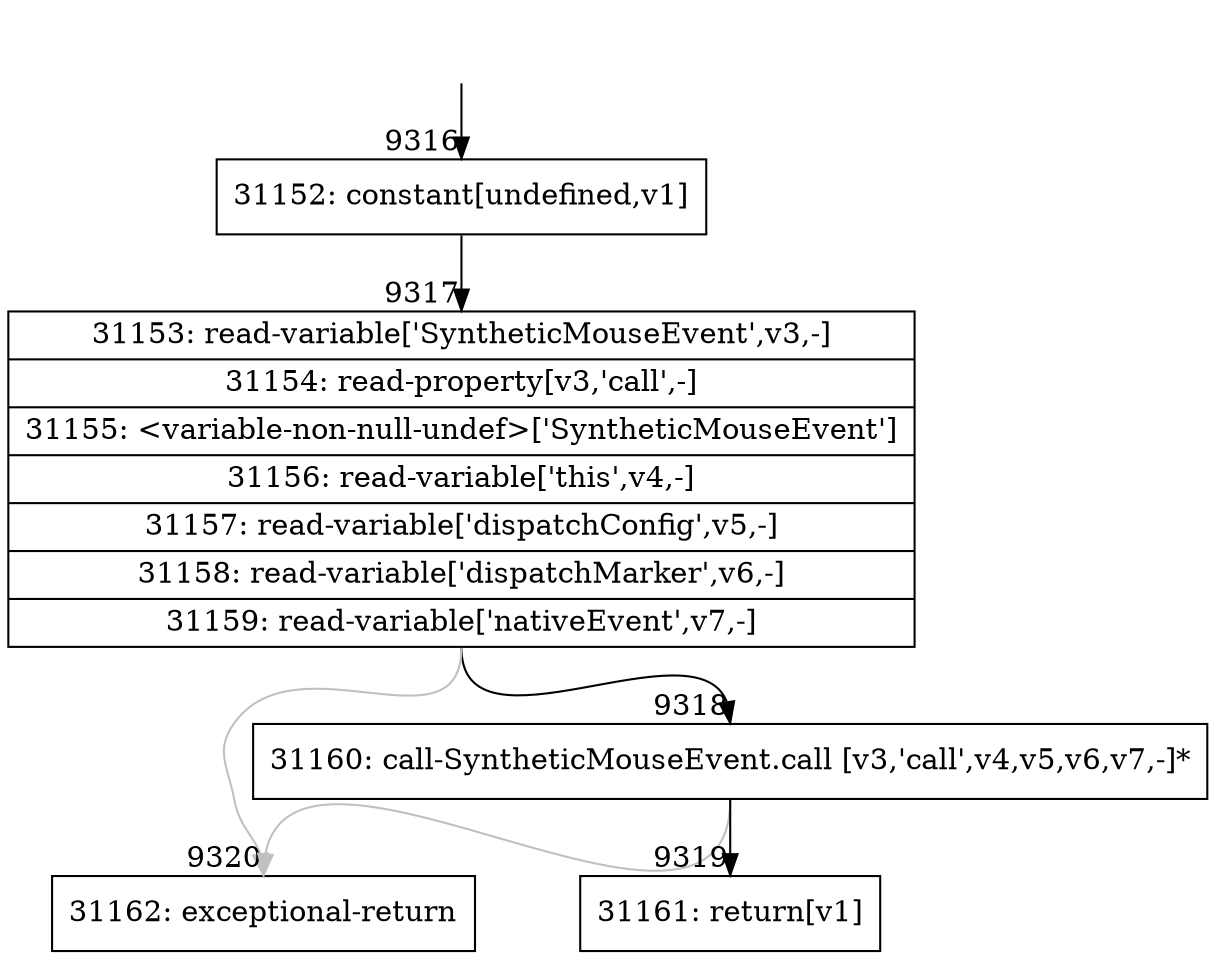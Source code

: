 digraph {
rankdir="TD"
BB_entry685[shape=none,label=""];
BB_entry685 -> BB9316 [tailport=s, headport=n, headlabel="    9316"]
BB9316 [shape=record label="{31152: constant[undefined,v1]}" ] 
BB9316 -> BB9317 [tailport=s, headport=n, headlabel="      9317"]
BB9317 [shape=record label="{31153: read-variable['SyntheticMouseEvent',v3,-]|31154: read-property[v3,'call',-]|31155: \<variable-non-null-undef\>['SyntheticMouseEvent']|31156: read-variable['this',v4,-]|31157: read-variable['dispatchConfig',v5,-]|31158: read-variable['dispatchMarker',v6,-]|31159: read-variable['nativeEvent',v7,-]}" ] 
BB9317 -> BB9318 [tailport=s, headport=n, headlabel="      9318"]
BB9317 -> BB9320 [tailport=s, headport=n, color=gray, headlabel="      9320"]
BB9318 [shape=record label="{31160: call-SyntheticMouseEvent.call [v3,'call',v4,v5,v6,v7,-]*}" ] 
BB9318 -> BB9319 [tailport=s, headport=n, headlabel="      9319"]
BB9318 -> BB9320 [tailport=s, headport=n, color=gray]
BB9319 [shape=record label="{31161: return[v1]}" ] 
BB9320 [shape=record label="{31162: exceptional-return}" ] 
//#$~ 16504
}
